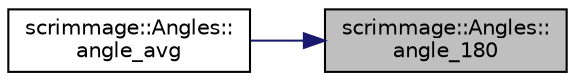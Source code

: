 digraph "scrimmage::Angles::angle_180"
{
 // LATEX_PDF_SIZE
  edge [fontname="Helvetica",fontsize="10",labelfontname="Helvetica",labelfontsize="10"];
  node [fontname="Helvetica",fontsize="10",shape=record];
  rankdir="RL";
  Node1 [label="scrimmage::Angles::\langle_180",height=0.2,width=0.4,color="black", fillcolor="grey75", style="filled", fontcolor="black",tooltip=" "];
  Node1 -> Node2 [dir="back",color="midnightblue",fontsize="10",style="solid",fontname="Helvetica"];
  Node2 [label="scrimmage::Angles::\langle_avg",height=0.2,width=0.4,color="black", fillcolor="white", style="filled",URL="$classscrimmage_1_1Angles.html#af27ca2bfd617f96ec528f432b4981279",tooltip=" "];
}
